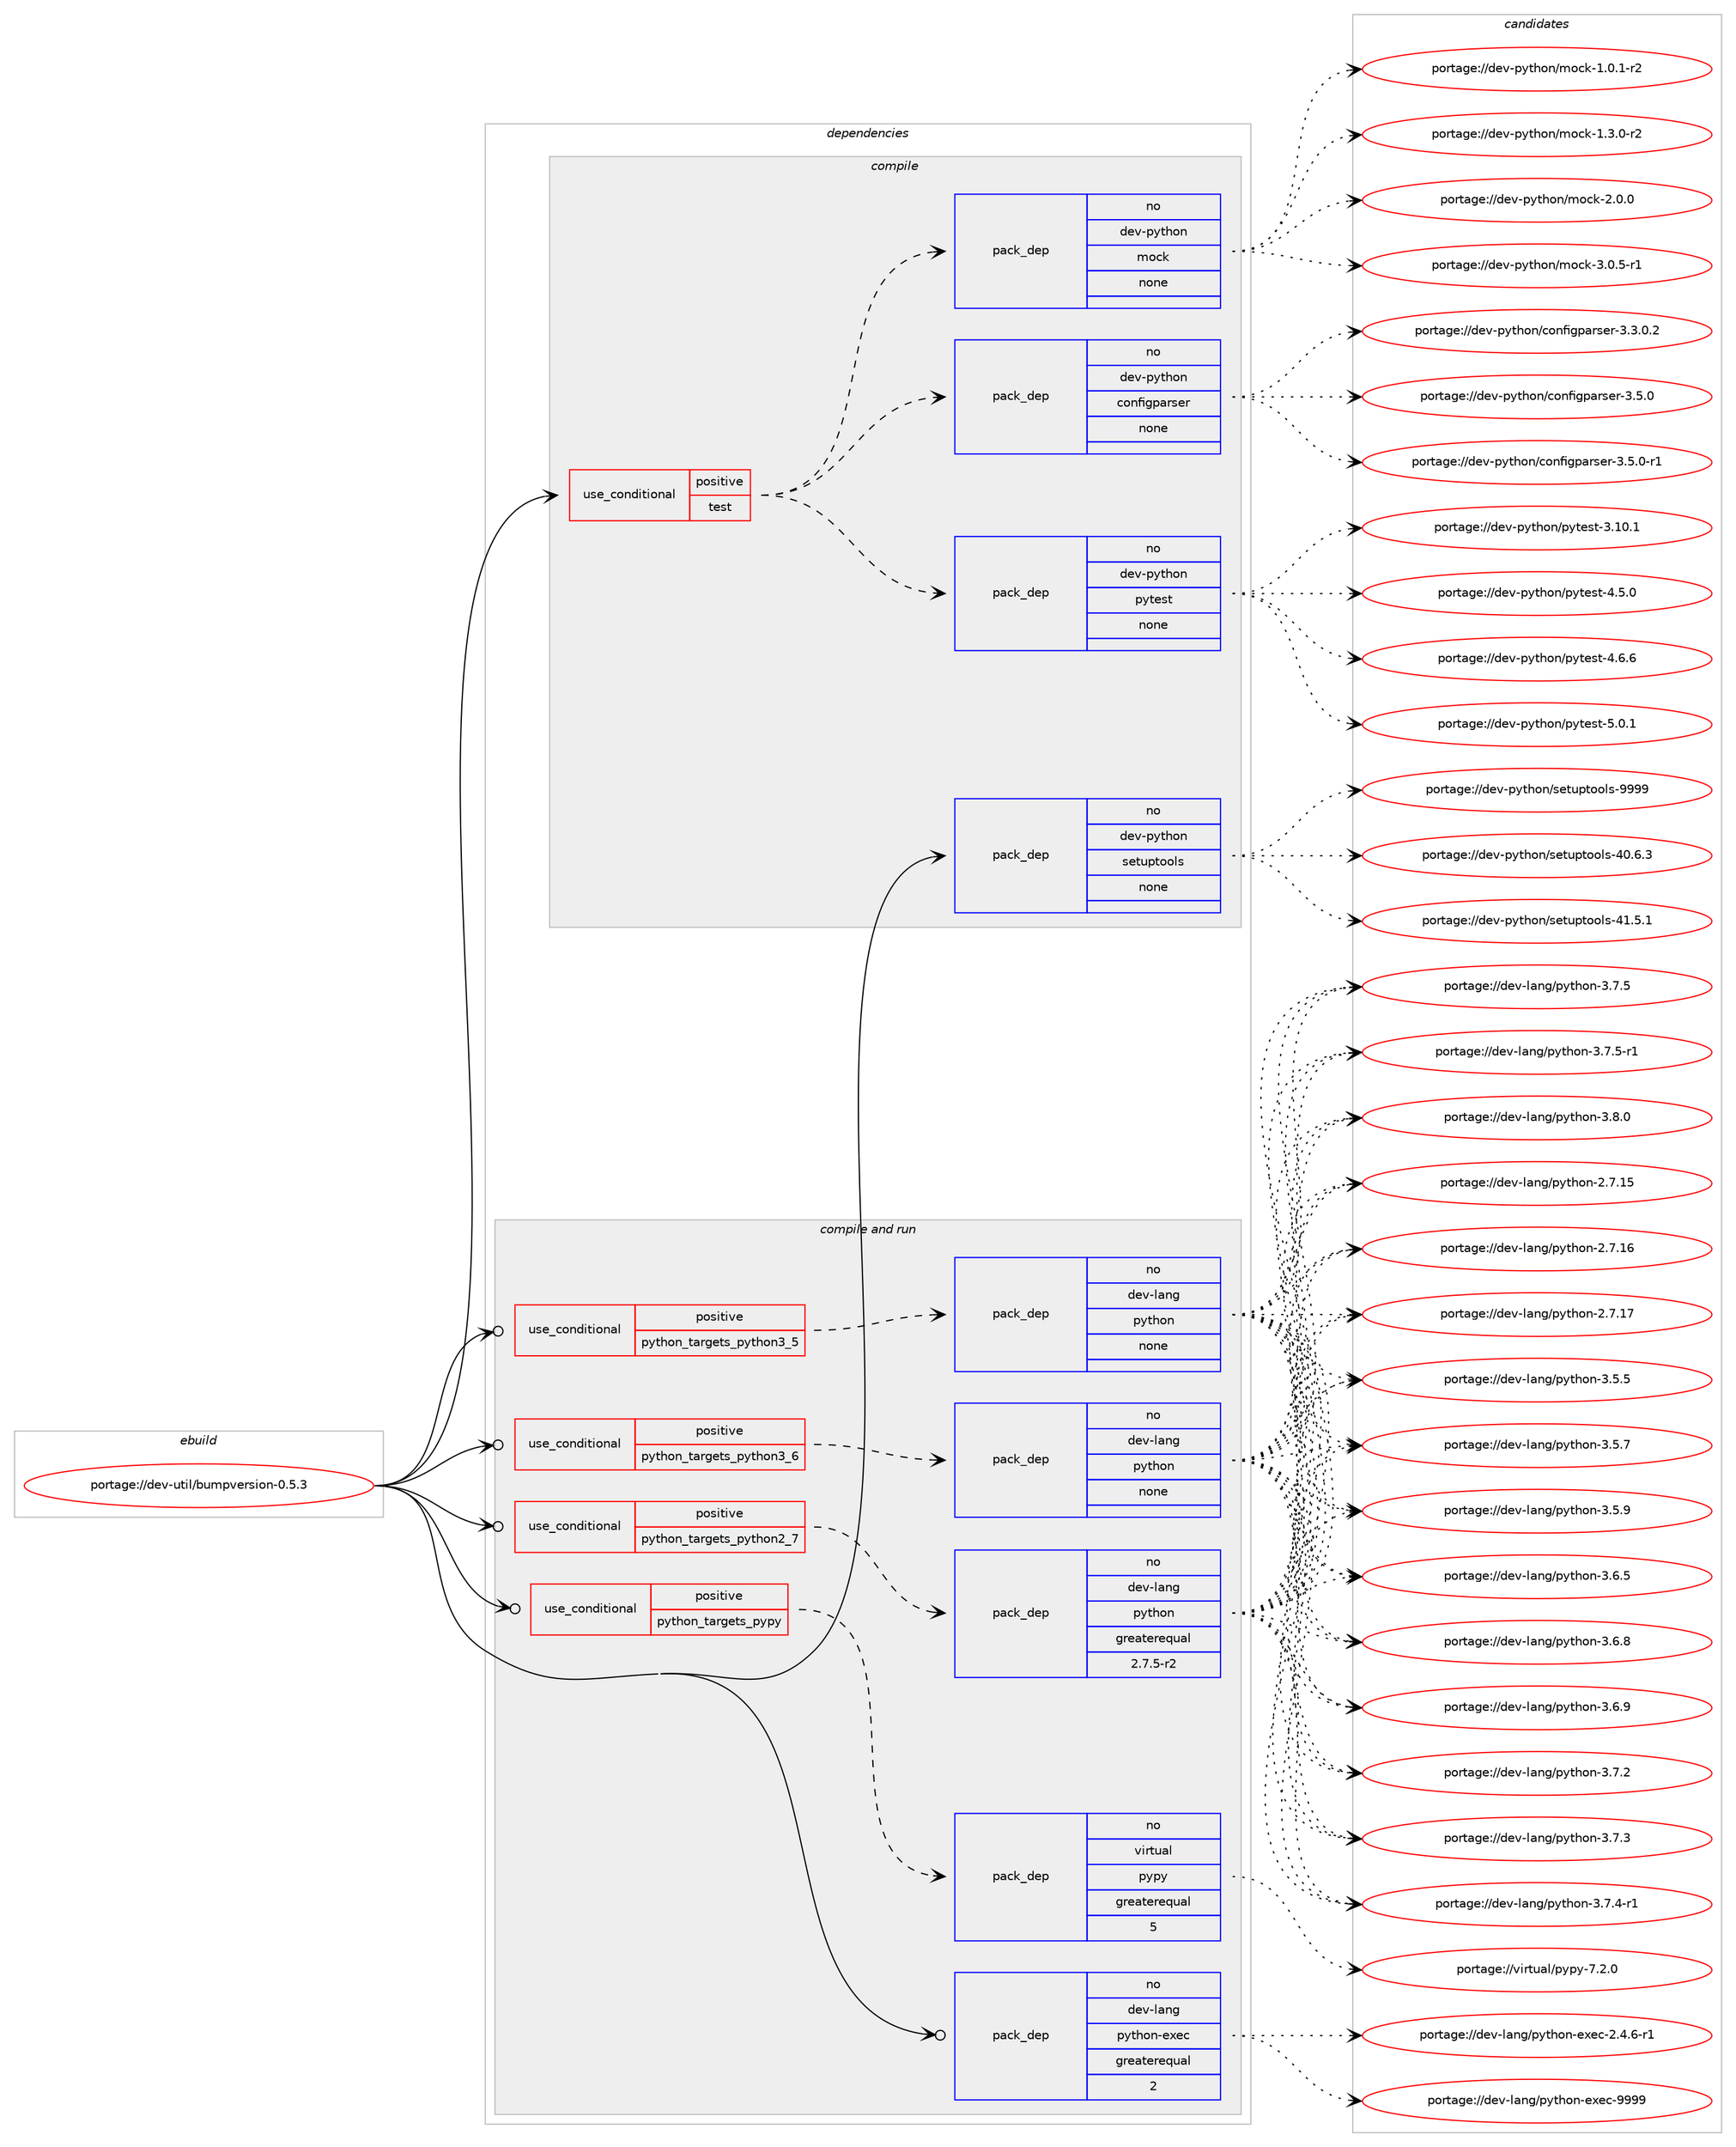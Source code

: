 digraph prolog {

# *************
# Graph options
# *************

newrank=true;
concentrate=true;
compound=true;
graph [rankdir=LR,fontname=Helvetica,fontsize=10,ranksep=1.5];#, ranksep=2.5, nodesep=0.2];
edge  [arrowhead=vee];
node  [fontname=Helvetica,fontsize=10];

# **********
# The ebuild
# **********

subgraph cluster_leftcol {
color=gray;
rank=same;
label=<<i>ebuild</i>>;
id [label="portage://dev-util/bumpversion-0.5.3", color=red, width=4, href="../dev-util/bumpversion-0.5.3.svg"];
}

# ****************
# The dependencies
# ****************

subgraph cluster_midcol {
color=gray;
label=<<i>dependencies</i>>;
subgraph cluster_compile {
fillcolor="#eeeeee";
style=filled;
label=<<i>compile</i>>;
subgraph cond70518 {
dependency259681 [label=<<TABLE BORDER="0" CELLBORDER="1" CELLSPACING="0" CELLPADDING="4"><TR><TD ROWSPAN="3" CELLPADDING="10">use_conditional</TD></TR><TR><TD>positive</TD></TR><TR><TD>test</TD></TR></TABLE>>, shape=none, color=red];
subgraph pack185542 {
dependency259682 [label=<<TABLE BORDER="0" CELLBORDER="1" CELLSPACING="0" CELLPADDING="4" WIDTH="220"><TR><TD ROWSPAN="6" CELLPADDING="30">pack_dep</TD></TR><TR><TD WIDTH="110">no</TD></TR><TR><TD>dev-python</TD></TR><TR><TD>configparser</TD></TR><TR><TD>none</TD></TR><TR><TD></TD></TR></TABLE>>, shape=none, color=blue];
}
dependency259681:e -> dependency259682:w [weight=20,style="dashed",arrowhead="vee"];
subgraph pack185543 {
dependency259683 [label=<<TABLE BORDER="0" CELLBORDER="1" CELLSPACING="0" CELLPADDING="4" WIDTH="220"><TR><TD ROWSPAN="6" CELLPADDING="30">pack_dep</TD></TR><TR><TD WIDTH="110">no</TD></TR><TR><TD>dev-python</TD></TR><TR><TD>mock</TD></TR><TR><TD>none</TD></TR><TR><TD></TD></TR></TABLE>>, shape=none, color=blue];
}
dependency259681:e -> dependency259683:w [weight=20,style="dashed",arrowhead="vee"];
subgraph pack185544 {
dependency259684 [label=<<TABLE BORDER="0" CELLBORDER="1" CELLSPACING="0" CELLPADDING="4" WIDTH="220"><TR><TD ROWSPAN="6" CELLPADDING="30">pack_dep</TD></TR><TR><TD WIDTH="110">no</TD></TR><TR><TD>dev-python</TD></TR><TR><TD>pytest</TD></TR><TR><TD>none</TD></TR><TR><TD></TD></TR></TABLE>>, shape=none, color=blue];
}
dependency259681:e -> dependency259684:w [weight=20,style="dashed",arrowhead="vee"];
}
id:e -> dependency259681:w [weight=20,style="solid",arrowhead="vee"];
subgraph pack185545 {
dependency259685 [label=<<TABLE BORDER="0" CELLBORDER="1" CELLSPACING="0" CELLPADDING="4" WIDTH="220"><TR><TD ROWSPAN="6" CELLPADDING="30">pack_dep</TD></TR><TR><TD WIDTH="110">no</TD></TR><TR><TD>dev-python</TD></TR><TR><TD>setuptools</TD></TR><TR><TD>none</TD></TR><TR><TD></TD></TR></TABLE>>, shape=none, color=blue];
}
id:e -> dependency259685:w [weight=20,style="solid",arrowhead="vee"];
}
subgraph cluster_compileandrun {
fillcolor="#eeeeee";
style=filled;
label=<<i>compile and run</i>>;
subgraph cond70519 {
dependency259686 [label=<<TABLE BORDER="0" CELLBORDER="1" CELLSPACING="0" CELLPADDING="4"><TR><TD ROWSPAN="3" CELLPADDING="10">use_conditional</TD></TR><TR><TD>positive</TD></TR><TR><TD>python_targets_pypy</TD></TR></TABLE>>, shape=none, color=red];
subgraph pack185546 {
dependency259687 [label=<<TABLE BORDER="0" CELLBORDER="1" CELLSPACING="0" CELLPADDING="4" WIDTH="220"><TR><TD ROWSPAN="6" CELLPADDING="30">pack_dep</TD></TR><TR><TD WIDTH="110">no</TD></TR><TR><TD>virtual</TD></TR><TR><TD>pypy</TD></TR><TR><TD>greaterequal</TD></TR><TR><TD>5</TD></TR></TABLE>>, shape=none, color=blue];
}
dependency259686:e -> dependency259687:w [weight=20,style="dashed",arrowhead="vee"];
}
id:e -> dependency259686:w [weight=20,style="solid",arrowhead="odotvee"];
subgraph cond70520 {
dependency259688 [label=<<TABLE BORDER="0" CELLBORDER="1" CELLSPACING="0" CELLPADDING="4"><TR><TD ROWSPAN="3" CELLPADDING="10">use_conditional</TD></TR><TR><TD>positive</TD></TR><TR><TD>python_targets_python2_7</TD></TR></TABLE>>, shape=none, color=red];
subgraph pack185547 {
dependency259689 [label=<<TABLE BORDER="0" CELLBORDER="1" CELLSPACING="0" CELLPADDING="4" WIDTH="220"><TR><TD ROWSPAN="6" CELLPADDING="30">pack_dep</TD></TR><TR><TD WIDTH="110">no</TD></TR><TR><TD>dev-lang</TD></TR><TR><TD>python</TD></TR><TR><TD>greaterequal</TD></TR><TR><TD>2.7.5-r2</TD></TR></TABLE>>, shape=none, color=blue];
}
dependency259688:e -> dependency259689:w [weight=20,style="dashed",arrowhead="vee"];
}
id:e -> dependency259688:w [weight=20,style="solid",arrowhead="odotvee"];
subgraph cond70521 {
dependency259690 [label=<<TABLE BORDER="0" CELLBORDER="1" CELLSPACING="0" CELLPADDING="4"><TR><TD ROWSPAN="3" CELLPADDING="10">use_conditional</TD></TR><TR><TD>positive</TD></TR><TR><TD>python_targets_python3_5</TD></TR></TABLE>>, shape=none, color=red];
subgraph pack185548 {
dependency259691 [label=<<TABLE BORDER="0" CELLBORDER="1" CELLSPACING="0" CELLPADDING="4" WIDTH="220"><TR><TD ROWSPAN="6" CELLPADDING="30">pack_dep</TD></TR><TR><TD WIDTH="110">no</TD></TR><TR><TD>dev-lang</TD></TR><TR><TD>python</TD></TR><TR><TD>none</TD></TR><TR><TD></TD></TR></TABLE>>, shape=none, color=blue];
}
dependency259690:e -> dependency259691:w [weight=20,style="dashed",arrowhead="vee"];
}
id:e -> dependency259690:w [weight=20,style="solid",arrowhead="odotvee"];
subgraph cond70522 {
dependency259692 [label=<<TABLE BORDER="0" CELLBORDER="1" CELLSPACING="0" CELLPADDING="4"><TR><TD ROWSPAN="3" CELLPADDING="10">use_conditional</TD></TR><TR><TD>positive</TD></TR><TR><TD>python_targets_python3_6</TD></TR></TABLE>>, shape=none, color=red];
subgraph pack185549 {
dependency259693 [label=<<TABLE BORDER="0" CELLBORDER="1" CELLSPACING="0" CELLPADDING="4" WIDTH="220"><TR><TD ROWSPAN="6" CELLPADDING="30">pack_dep</TD></TR><TR><TD WIDTH="110">no</TD></TR><TR><TD>dev-lang</TD></TR><TR><TD>python</TD></TR><TR><TD>none</TD></TR><TR><TD></TD></TR></TABLE>>, shape=none, color=blue];
}
dependency259692:e -> dependency259693:w [weight=20,style="dashed",arrowhead="vee"];
}
id:e -> dependency259692:w [weight=20,style="solid",arrowhead="odotvee"];
subgraph pack185550 {
dependency259694 [label=<<TABLE BORDER="0" CELLBORDER="1" CELLSPACING="0" CELLPADDING="4" WIDTH="220"><TR><TD ROWSPAN="6" CELLPADDING="30">pack_dep</TD></TR><TR><TD WIDTH="110">no</TD></TR><TR><TD>dev-lang</TD></TR><TR><TD>python-exec</TD></TR><TR><TD>greaterequal</TD></TR><TR><TD>2</TD></TR></TABLE>>, shape=none, color=blue];
}
id:e -> dependency259694:w [weight=20,style="solid",arrowhead="odotvee"];
}
subgraph cluster_run {
fillcolor="#eeeeee";
style=filled;
label=<<i>run</i>>;
}
}

# **************
# The candidates
# **************

subgraph cluster_choices {
rank=same;
color=gray;
label=<<i>candidates</i>>;

subgraph choice185542 {
color=black;
nodesep=1;
choiceportage100101118451121211161041111104799111110102105103112971141151011144551465146484650 [label="portage://dev-python/configparser-3.3.0.2", color=red, width=4,href="../dev-python/configparser-3.3.0.2.svg"];
choiceportage10010111845112121116104111110479911111010210510311297114115101114455146534648 [label="portage://dev-python/configparser-3.5.0", color=red, width=4,href="../dev-python/configparser-3.5.0.svg"];
choiceportage100101118451121211161041111104799111110102105103112971141151011144551465346484511449 [label="portage://dev-python/configparser-3.5.0-r1", color=red, width=4,href="../dev-python/configparser-3.5.0-r1.svg"];
dependency259682:e -> choiceportage100101118451121211161041111104799111110102105103112971141151011144551465146484650:w [style=dotted,weight="100"];
dependency259682:e -> choiceportage10010111845112121116104111110479911111010210510311297114115101114455146534648:w [style=dotted,weight="100"];
dependency259682:e -> choiceportage100101118451121211161041111104799111110102105103112971141151011144551465346484511449:w [style=dotted,weight="100"];
}
subgraph choice185543 {
color=black;
nodesep=1;
choiceportage1001011184511212111610411111047109111991074549464846494511450 [label="portage://dev-python/mock-1.0.1-r2", color=red, width=4,href="../dev-python/mock-1.0.1-r2.svg"];
choiceportage1001011184511212111610411111047109111991074549465146484511450 [label="portage://dev-python/mock-1.3.0-r2", color=red, width=4,href="../dev-python/mock-1.3.0-r2.svg"];
choiceportage100101118451121211161041111104710911199107455046484648 [label="portage://dev-python/mock-2.0.0", color=red, width=4,href="../dev-python/mock-2.0.0.svg"];
choiceportage1001011184511212111610411111047109111991074551464846534511449 [label="portage://dev-python/mock-3.0.5-r1", color=red, width=4,href="../dev-python/mock-3.0.5-r1.svg"];
dependency259683:e -> choiceportage1001011184511212111610411111047109111991074549464846494511450:w [style=dotted,weight="100"];
dependency259683:e -> choiceportage1001011184511212111610411111047109111991074549465146484511450:w [style=dotted,weight="100"];
dependency259683:e -> choiceportage100101118451121211161041111104710911199107455046484648:w [style=dotted,weight="100"];
dependency259683:e -> choiceportage1001011184511212111610411111047109111991074551464846534511449:w [style=dotted,weight="100"];
}
subgraph choice185544 {
color=black;
nodesep=1;
choiceportage100101118451121211161041111104711212111610111511645514649484649 [label="portage://dev-python/pytest-3.10.1", color=red, width=4,href="../dev-python/pytest-3.10.1.svg"];
choiceportage1001011184511212111610411111047112121116101115116455246534648 [label="portage://dev-python/pytest-4.5.0", color=red, width=4,href="../dev-python/pytest-4.5.0.svg"];
choiceportage1001011184511212111610411111047112121116101115116455246544654 [label="portage://dev-python/pytest-4.6.6", color=red, width=4,href="../dev-python/pytest-4.6.6.svg"];
choiceportage1001011184511212111610411111047112121116101115116455346484649 [label="portage://dev-python/pytest-5.0.1", color=red, width=4,href="../dev-python/pytest-5.0.1.svg"];
dependency259684:e -> choiceportage100101118451121211161041111104711212111610111511645514649484649:w [style=dotted,weight="100"];
dependency259684:e -> choiceportage1001011184511212111610411111047112121116101115116455246534648:w [style=dotted,weight="100"];
dependency259684:e -> choiceportage1001011184511212111610411111047112121116101115116455246544654:w [style=dotted,weight="100"];
dependency259684:e -> choiceportage1001011184511212111610411111047112121116101115116455346484649:w [style=dotted,weight="100"];
}
subgraph choice185545 {
color=black;
nodesep=1;
choiceportage100101118451121211161041111104711510111611711211611111110811545524846544651 [label="portage://dev-python/setuptools-40.6.3", color=red, width=4,href="../dev-python/setuptools-40.6.3.svg"];
choiceportage100101118451121211161041111104711510111611711211611111110811545524946534649 [label="portage://dev-python/setuptools-41.5.1", color=red, width=4,href="../dev-python/setuptools-41.5.1.svg"];
choiceportage10010111845112121116104111110471151011161171121161111111081154557575757 [label="portage://dev-python/setuptools-9999", color=red, width=4,href="../dev-python/setuptools-9999.svg"];
dependency259685:e -> choiceportage100101118451121211161041111104711510111611711211611111110811545524846544651:w [style=dotted,weight="100"];
dependency259685:e -> choiceportage100101118451121211161041111104711510111611711211611111110811545524946534649:w [style=dotted,weight="100"];
dependency259685:e -> choiceportage10010111845112121116104111110471151011161171121161111111081154557575757:w [style=dotted,weight="100"];
}
subgraph choice185546 {
color=black;
nodesep=1;
choiceportage1181051141161179710847112121112121455546504648 [label="portage://virtual/pypy-7.2.0", color=red, width=4,href="../virtual/pypy-7.2.0.svg"];
dependency259687:e -> choiceportage1181051141161179710847112121112121455546504648:w [style=dotted,weight="100"];
}
subgraph choice185547 {
color=black;
nodesep=1;
choiceportage10010111845108971101034711212111610411111045504655464953 [label="portage://dev-lang/python-2.7.15", color=red, width=4,href="../dev-lang/python-2.7.15.svg"];
choiceportage10010111845108971101034711212111610411111045504655464954 [label="portage://dev-lang/python-2.7.16", color=red, width=4,href="../dev-lang/python-2.7.16.svg"];
choiceportage10010111845108971101034711212111610411111045504655464955 [label="portage://dev-lang/python-2.7.17", color=red, width=4,href="../dev-lang/python-2.7.17.svg"];
choiceportage100101118451089711010347112121116104111110455146534653 [label="portage://dev-lang/python-3.5.5", color=red, width=4,href="../dev-lang/python-3.5.5.svg"];
choiceportage100101118451089711010347112121116104111110455146534655 [label="portage://dev-lang/python-3.5.7", color=red, width=4,href="../dev-lang/python-3.5.7.svg"];
choiceportage100101118451089711010347112121116104111110455146534657 [label="portage://dev-lang/python-3.5.9", color=red, width=4,href="../dev-lang/python-3.5.9.svg"];
choiceportage100101118451089711010347112121116104111110455146544653 [label="portage://dev-lang/python-3.6.5", color=red, width=4,href="../dev-lang/python-3.6.5.svg"];
choiceportage100101118451089711010347112121116104111110455146544656 [label="portage://dev-lang/python-3.6.8", color=red, width=4,href="../dev-lang/python-3.6.8.svg"];
choiceportage100101118451089711010347112121116104111110455146544657 [label="portage://dev-lang/python-3.6.9", color=red, width=4,href="../dev-lang/python-3.6.9.svg"];
choiceportage100101118451089711010347112121116104111110455146554650 [label="portage://dev-lang/python-3.7.2", color=red, width=4,href="../dev-lang/python-3.7.2.svg"];
choiceportage100101118451089711010347112121116104111110455146554651 [label="portage://dev-lang/python-3.7.3", color=red, width=4,href="../dev-lang/python-3.7.3.svg"];
choiceportage1001011184510897110103471121211161041111104551465546524511449 [label="portage://dev-lang/python-3.7.4-r1", color=red, width=4,href="../dev-lang/python-3.7.4-r1.svg"];
choiceportage100101118451089711010347112121116104111110455146554653 [label="portage://dev-lang/python-3.7.5", color=red, width=4,href="../dev-lang/python-3.7.5.svg"];
choiceportage1001011184510897110103471121211161041111104551465546534511449 [label="portage://dev-lang/python-3.7.5-r1", color=red, width=4,href="../dev-lang/python-3.7.5-r1.svg"];
choiceportage100101118451089711010347112121116104111110455146564648 [label="portage://dev-lang/python-3.8.0", color=red, width=4,href="../dev-lang/python-3.8.0.svg"];
dependency259689:e -> choiceportage10010111845108971101034711212111610411111045504655464953:w [style=dotted,weight="100"];
dependency259689:e -> choiceportage10010111845108971101034711212111610411111045504655464954:w [style=dotted,weight="100"];
dependency259689:e -> choiceportage10010111845108971101034711212111610411111045504655464955:w [style=dotted,weight="100"];
dependency259689:e -> choiceportage100101118451089711010347112121116104111110455146534653:w [style=dotted,weight="100"];
dependency259689:e -> choiceportage100101118451089711010347112121116104111110455146534655:w [style=dotted,weight="100"];
dependency259689:e -> choiceportage100101118451089711010347112121116104111110455146534657:w [style=dotted,weight="100"];
dependency259689:e -> choiceportage100101118451089711010347112121116104111110455146544653:w [style=dotted,weight="100"];
dependency259689:e -> choiceportage100101118451089711010347112121116104111110455146544656:w [style=dotted,weight="100"];
dependency259689:e -> choiceportage100101118451089711010347112121116104111110455146544657:w [style=dotted,weight="100"];
dependency259689:e -> choiceportage100101118451089711010347112121116104111110455146554650:w [style=dotted,weight="100"];
dependency259689:e -> choiceportage100101118451089711010347112121116104111110455146554651:w [style=dotted,weight="100"];
dependency259689:e -> choiceportage1001011184510897110103471121211161041111104551465546524511449:w [style=dotted,weight="100"];
dependency259689:e -> choiceportage100101118451089711010347112121116104111110455146554653:w [style=dotted,weight="100"];
dependency259689:e -> choiceportage1001011184510897110103471121211161041111104551465546534511449:w [style=dotted,weight="100"];
dependency259689:e -> choiceportage100101118451089711010347112121116104111110455146564648:w [style=dotted,weight="100"];
}
subgraph choice185548 {
color=black;
nodesep=1;
choiceportage10010111845108971101034711212111610411111045504655464953 [label="portage://dev-lang/python-2.7.15", color=red, width=4,href="../dev-lang/python-2.7.15.svg"];
choiceportage10010111845108971101034711212111610411111045504655464954 [label="portage://dev-lang/python-2.7.16", color=red, width=4,href="../dev-lang/python-2.7.16.svg"];
choiceportage10010111845108971101034711212111610411111045504655464955 [label="portage://dev-lang/python-2.7.17", color=red, width=4,href="../dev-lang/python-2.7.17.svg"];
choiceportage100101118451089711010347112121116104111110455146534653 [label="portage://dev-lang/python-3.5.5", color=red, width=4,href="../dev-lang/python-3.5.5.svg"];
choiceportage100101118451089711010347112121116104111110455146534655 [label="portage://dev-lang/python-3.5.7", color=red, width=4,href="../dev-lang/python-3.5.7.svg"];
choiceportage100101118451089711010347112121116104111110455146534657 [label="portage://dev-lang/python-3.5.9", color=red, width=4,href="../dev-lang/python-3.5.9.svg"];
choiceportage100101118451089711010347112121116104111110455146544653 [label="portage://dev-lang/python-3.6.5", color=red, width=4,href="../dev-lang/python-3.6.5.svg"];
choiceportage100101118451089711010347112121116104111110455146544656 [label="portage://dev-lang/python-3.6.8", color=red, width=4,href="../dev-lang/python-3.6.8.svg"];
choiceportage100101118451089711010347112121116104111110455146544657 [label="portage://dev-lang/python-3.6.9", color=red, width=4,href="../dev-lang/python-3.6.9.svg"];
choiceportage100101118451089711010347112121116104111110455146554650 [label="portage://dev-lang/python-3.7.2", color=red, width=4,href="../dev-lang/python-3.7.2.svg"];
choiceportage100101118451089711010347112121116104111110455146554651 [label="portage://dev-lang/python-3.7.3", color=red, width=4,href="../dev-lang/python-3.7.3.svg"];
choiceportage1001011184510897110103471121211161041111104551465546524511449 [label="portage://dev-lang/python-3.7.4-r1", color=red, width=4,href="../dev-lang/python-3.7.4-r1.svg"];
choiceportage100101118451089711010347112121116104111110455146554653 [label="portage://dev-lang/python-3.7.5", color=red, width=4,href="../dev-lang/python-3.7.5.svg"];
choiceportage1001011184510897110103471121211161041111104551465546534511449 [label="portage://dev-lang/python-3.7.5-r1", color=red, width=4,href="../dev-lang/python-3.7.5-r1.svg"];
choiceportage100101118451089711010347112121116104111110455146564648 [label="portage://dev-lang/python-3.8.0", color=red, width=4,href="../dev-lang/python-3.8.0.svg"];
dependency259691:e -> choiceportage10010111845108971101034711212111610411111045504655464953:w [style=dotted,weight="100"];
dependency259691:e -> choiceportage10010111845108971101034711212111610411111045504655464954:w [style=dotted,weight="100"];
dependency259691:e -> choiceportage10010111845108971101034711212111610411111045504655464955:w [style=dotted,weight="100"];
dependency259691:e -> choiceportage100101118451089711010347112121116104111110455146534653:w [style=dotted,weight="100"];
dependency259691:e -> choiceportage100101118451089711010347112121116104111110455146534655:w [style=dotted,weight="100"];
dependency259691:e -> choiceportage100101118451089711010347112121116104111110455146534657:w [style=dotted,weight="100"];
dependency259691:e -> choiceportage100101118451089711010347112121116104111110455146544653:w [style=dotted,weight="100"];
dependency259691:e -> choiceportage100101118451089711010347112121116104111110455146544656:w [style=dotted,weight="100"];
dependency259691:e -> choiceportage100101118451089711010347112121116104111110455146544657:w [style=dotted,weight="100"];
dependency259691:e -> choiceportage100101118451089711010347112121116104111110455146554650:w [style=dotted,weight="100"];
dependency259691:e -> choiceportage100101118451089711010347112121116104111110455146554651:w [style=dotted,weight="100"];
dependency259691:e -> choiceportage1001011184510897110103471121211161041111104551465546524511449:w [style=dotted,weight="100"];
dependency259691:e -> choiceportage100101118451089711010347112121116104111110455146554653:w [style=dotted,weight="100"];
dependency259691:e -> choiceportage1001011184510897110103471121211161041111104551465546534511449:w [style=dotted,weight="100"];
dependency259691:e -> choiceportage100101118451089711010347112121116104111110455146564648:w [style=dotted,weight="100"];
}
subgraph choice185549 {
color=black;
nodesep=1;
choiceportage10010111845108971101034711212111610411111045504655464953 [label="portage://dev-lang/python-2.7.15", color=red, width=4,href="../dev-lang/python-2.7.15.svg"];
choiceportage10010111845108971101034711212111610411111045504655464954 [label="portage://dev-lang/python-2.7.16", color=red, width=4,href="../dev-lang/python-2.7.16.svg"];
choiceportage10010111845108971101034711212111610411111045504655464955 [label="portage://dev-lang/python-2.7.17", color=red, width=4,href="../dev-lang/python-2.7.17.svg"];
choiceportage100101118451089711010347112121116104111110455146534653 [label="portage://dev-lang/python-3.5.5", color=red, width=4,href="../dev-lang/python-3.5.5.svg"];
choiceportage100101118451089711010347112121116104111110455146534655 [label="portage://dev-lang/python-3.5.7", color=red, width=4,href="../dev-lang/python-3.5.7.svg"];
choiceportage100101118451089711010347112121116104111110455146534657 [label="portage://dev-lang/python-3.5.9", color=red, width=4,href="../dev-lang/python-3.5.9.svg"];
choiceportage100101118451089711010347112121116104111110455146544653 [label="portage://dev-lang/python-3.6.5", color=red, width=4,href="../dev-lang/python-3.6.5.svg"];
choiceportage100101118451089711010347112121116104111110455146544656 [label="portage://dev-lang/python-3.6.8", color=red, width=4,href="../dev-lang/python-3.6.8.svg"];
choiceportage100101118451089711010347112121116104111110455146544657 [label="portage://dev-lang/python-3.6.9", color=red, width=4,href="../dev-lang/python-3.6.9.svg"];
choiceportage100101118451089711010347112121116104111110455146554650 [label="portage://dev-lang/python-3.7.2", color=red, width=4,href="../dev-lang/python-3.7.2.svg"];
choiceportage100101118451089711010347112121116104111110455146554651 [label="portage://dev-lang/python-3.7.3", color=red, width=4,href="../dev-lang/python-3.7.3.svg"];
choiceportage1001011184510897110103471121211161041111104551465546524511449 [label="portage://dev-lang/python-3.7.4-r1", color=red, width=4,href="../dev-lang/python-3.7.4-r1.svg"];
choiceportage100101118451089711010347112121116104111110455146554653 [label="portage://dev-lang/python-3.7.5", color=red, width=4,href="../dev-lang/python-3.7.5.svg"];
choiceportage1001011184510897110103471121211161041111104551465546534511449 [label="portage://dev-lang/python-3.7.5-r1", color=red, width=4,href="../dev-lang/python-3.7.5-r1.svg"];
choiceportage100101118451089711010347112121116104111110455146564648 [label="portage://dev-lang/python-3.8.0", color=red, width=4,href="../dev-lang/python-3.8.0.svg"];
dependency259693:e -> choiceportage10010111845108971101034711212111610411111045504655464953:w [style=dotted,weight="100"];
dependency259693:e -> choiceportage10010111845108971101034711212111610411111045504655464954:w [style=dotted,weight="100"];
dependency259693:e -> choiceportage10010111845108971101034711212111610411111045504655464955:w [style=dotted,weight="100"];
dependency259693:e -> choiceportage100101118451089711010347112121116104111110455146534653:w [style=dotted,weight="100"];
dependency259693:e -> choiceportage100101118451089711010347112121116104111110455146534655:w [style=dotted,weight="100"];
dependency259693:e -> choiceportage100101118451089711010347112121116104111110455146534657:w [style=dotted,weight="100"];
dependency259693:e -> choiceportage100101118451089711010347112121116104111110455146544653:w [style=dotted,weight="100"];
dependency259693:e -> choiceportage100101118451089711010347112121116104111110455146544656:w [style=dotted,weight="100"];
dependency259693:e -> choiceportage100101118451089711010347112121116104111110455146544657:w [style=dotted,weight="100"];
dependency259693:e -> choiceportage100101118451089711010347112121116104111110455146554650:w [style=dotted,weight="100"];
dependency259693:e -> choiceportage100101118451089711010347112121116104111110455146554651:w [style=dotted,weight="100"];
dependency259693:e -> choiceportage1001011184510897110103471121211161041111104551465546524511449:w [style=dotted,weight="100"];
dependency259693:e -> choiceportage100101118451089711010347112121116104111110455146554653:w [style=dotted,weight="100"];
dependency259693:e -> choiceportage1001011184510897110103471121211161041111104551465546534511449:w [style=dotted,weight="100"];
dependency259693:e -> choiceportage100101118451089711010347112121116104111110455146564648:w [style=dotted,weight="100"];
}
subgraph choice185550 {
color=black;
nodesep=1;
choiceportage10010111845108971101034711212111610411111045101120101994550465246544511449 [label="portage://dev-lang/python-exec-2.4.6-r1", color=red, width=4,href="../dev-lang/python-exec-2.4.6-r1.svg"];
choiceportage10010111845108971101034711212111610411111045101120101994557575757 [label="portage://dev-lang/python-exec-9999", color=red, width=4,href="../dev-lang/python-exec-9999.svg"];
dependency259694:e -> choiceportage10010111845108971101034711212111610411111045101120101994550465246544511449:w [style=dotted,weight="100"];
dependency259694:e -> choiceportage10010111845108971101034711212111610411111045101120101994557575757:w [style=dotted,weight="100"];
}
}

}
